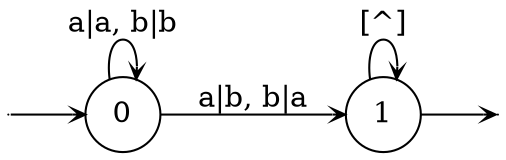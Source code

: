 digraph
{
  vcsn_context = "lat<letterset<char_letters(ab)>, letterset<char_letters(ab)>>, b"
  rankdir = LR
  edge [arrowhead = vee, arrowsize = .6]
  {
    node [shape = point, width = 0]
    I0
    F1
  }
  {
    node [shape = circle, style = rounded, width = 0.5]
    0
    1
  }
  I0 -> 0
  0 -> 0 [label = "a|a, b|b"]
  0 -> 1 [label = "a|b, b|a"]
  1 -> F1
  1 -> 1 [label = "[^]"]
}
